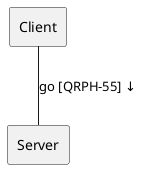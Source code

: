 @startuml
agent "Client" as Client
agent "Server" as Server
Client -- Server : "go [QRPH-55] ↓"
@enduml
